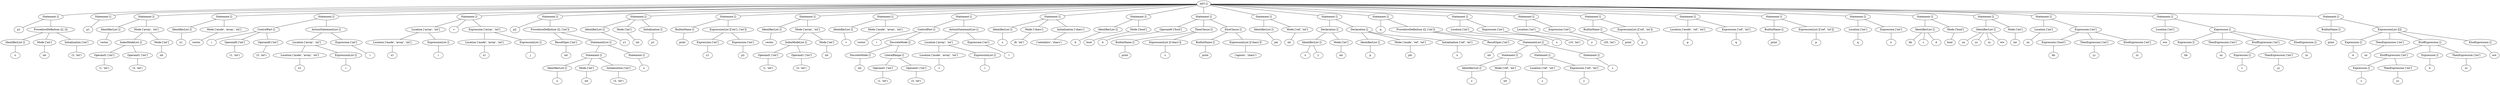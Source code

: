 graph G {
62367560 [label="AST []"];
54612152 [label="AST []"];
62367560 -- 54612152;
54612152 [label="Statement []"];
13013229926166893282 [label=p1];
54612152 -- 13013229926166893282;
54681496 [label="Statement []"];
54612152 -- 54681496;
54681496 [label="ProcedureDefinition ([], [])"];
50398544 [label="ProcedureDefinition ([], [])"];
54681496 -- 50398544;
50398544 [label="IdentifierList []"];
12007175687349598601 [label=x];
50398544 -- 12007175687349598601;
54680432 [label="ProcedureDefinition ([], [])"];
54681496 -- 54680432;
54680432 [label="Mode ['int']"];
10971504086857203157 [label=int];
54680432 -- 10971504086857203157;
54681216 [label="ProcedureDefinition ([], [])"];
54681496 -- 54681216;
54681216 [label="Initialization ['int']"];
10809103561374466104 [label="(3, 'int')"];
54681216 -- 10809103561374466104;
50804160 [label="AST []"];
62367560 -- 50804160;
50804160 [label="Statement []"];
12722537945669172243 [label=p1];
50804160 -- 12722537945669172243;
54681328 [label="AST []"];
62367560 -- 54681328;
54681328 [label="Statement []"];
50803712 [label="Statement []"];
54681328 -- 50803712;
50803712 [label="IdentifierList []"];
12555895596207005814 [label=vector];
50803712 -- 12555895596207005814;
54687392 [label="Statement []"];
54681328 -- 54687392;
54687392 [label="Mode ['array', 'int']"];
54687112 [label="Mode ['array', 'int']"];
54687392 -- 54687112;
54687112 [label="IndexModeList []"];
54686384 [label="IndexModeList []"];
54687112 -- 54686384;
54686384 [label="Operand1 ['int']"];
12057072693065684762 [label="(1, 'int')"];
54686384 -- 12057072693065684762;
54686944 [label="IndexModeList []"];
54687112 -- 54686944;
54686944 [label="Operand1 ['int']"];
12983926053533818520 [label="(3, 'int')"];
54686944 -- 12983926053533818520;
54687056 [label="Mode ['array', 'int']"];
54687392 -- 54687056;
54687056 [label="Mode ['int']"];
11703990390136667173 [label=int];
54687056 -- 11703990390136667173;
54686720 [label="AST []"];
62367560 -- 54686720;
54686720 [label="Statement []"];
54681272 [label="Statement []"];
54686720 -- 54681272;
54681272 [label="IdentifierList []"];
10198082944814234791 [label=x1];
54681272 -- 10198082944814234791;
54686104 [label="Statement []"];
54686720 -- 54686104;
54686104 [label="Mode ['mode', 'array', 'int']"];
11360878322881730537 [label=vector];
54686104 -- 11360878322881730537;
54687784 [label="AST []"];
62367560 -- 54687784;
54687784 [label="Statement []"];
54687952 [label="Statement []"];
54687784 -- 54687952;
54687952 [label="ControlPart []"];
12413239643571418663 [label=i];
54687952 -- 12413239643571418663;
54688344 [label="ControlPart []"];
54687952 -- 54688344;
54688344 [label="Operand0 ['int']"];
10765700445610533643 [label="(1, 'int')"];
54688344 -- 10765700445610533643;
54688848 [label="ControlPart []"];
54687952 -- 54688848;
54688848 [label="Operand0 ['int']"];
12056952911004002666 [label="(3, 'int')"];
54688848 -- 12056952911004002666;
54689128 [label="Statement []"];
54687784 -- 54689128;
54689128 [label="ActionStatementList []"];
54687336 [label="ActionStatementList []"];
54689128 -- 54687336;
54687336 [label="Location ['array', 'int']"];
53322808 [label="Location ['array', 'int']"];
54687336 -- 53322808;
53322808 [label="Location ['mode', 'array', 'int']"];
13176716449511320664 [label=x1];
53322808 -- 13176716449511320664;
54689408 [label="Location ['array', 'int']"];
54687336 -- 54689408;
54689408 [label="ExpressionList []"];
10448779245239515718 [label=i];
54689408 -- 10448779245239515718;
54693960 [label="ActionStatementList []"];
54689128 -- 54693960;
54693960 [label="Expression ['int']"];
13426274937341688729 [label=i];
54693960 -- 13426274937341688729;
54696312 [label="AST []"];
62367560 -- 54696312;
54696312 [label="Statement []"];
54694408 [label="Statement []"];
54696312 -- 54694408;
54694408 [label="Location ['array', 'int']"];
54685880 [label="Location ['array', 'int']"];
54694408 -- 54685880;
54685880 [label="Location ['mode', 'array', 'int']"];
10990309056766106231 [label=x1];
54685880 -- 10990309056766106231;
54694800 [label="Location ['array', 'int']"];
54694408 -- 54694800;
54694800 [label="ExpressionList []"];
13540806756273861354 [label=i];
54694800 -- 13540806756273861354;
11210029561439664331 [label="+"];
54696312 -- 11210029561439664331;
54696032 [label="Statement []"];
54696312 -- 54696032;
54696032 [label="Expression ['array', 'int']"];
54694968 [label="Expression ['array', 'int']"];
54696032 -- 54694968;
54694968 [label="Location ['mode', 'array', 'int']"];
13361889335026053973 [label=x1];
54694968 -- 13361889335026053973;
54695696 [label="Expression ['array', 'int']"];
54696032 -- 54695696;
54695696 [label="ExpressionList []"];
9505391696239923760 [label=j];
54695696 -- 9505391696239923760;
54696368 [label="AST []"];
62367560 -- 54696368;
54696368 [label="Statement []"];
13086617945967168352 [label=p2];
54696368 -- 13086617945967168352;
54694184 [label="Statement []"];
54696368 -- 54694184;
54694184 [label="ProcedureDefinition ([], ['int'])"];
54696424 [label="ProcedureDefinition ([], ['int'])"];
54694184 -- 54696424;
54696424 [label="ResultSpec ['int']"];
12154791614951600476 [label=int];
54696424 -- 12154791614951600476;
55145136 [label="ProcedureDefinition ([], ['int'])"];
54694184 -- 55145136;
55145136 [label="StatementList []"];
54697264 [label="StatementList []"];
55145136 -- 54697264;
54697264 [label="Statement []"];
55018664 [label="Statement []"];
54697264 -- 55018664;
55018664 [label="IdentifierList []"];
12790974284405851501 [label=x];
55018664 -- 12790974284405851501;
54697040 [label="Statement []"];
54697264 -- 54697040;
54697040 [label="Mode ['int']"];
13545832629311967942 [label=int];
54697040 -- 13545832629311967942;
55145024 [label="Statement []"];
54697264 -- 55145024;
55145024 [label="Initialization ['int']"];
13552771790971305693 [label="(3, 'int')"];
55145024 -- 13552771790971305693;
55145920 [label="StatementList []"];
55145136 -- 55145920;
55145920 [label="Statement []"];
10697976790077698657 [label=x];
55145920 -- 10697976790077698657;
55146312 [label="AST []"];
62367560 -- 55146312;
55146312 [label="Statement []"];
54696144 [label="Statement []"];
55146312 -- 54696144;
54696144 [label="IdentifierList []"];
12899866613782447548 [label=y1];
54696144 -- 12899866613782447548;
55146144 [label="Statement []"];
55146312 -- 55146144;
55146144 [label="Mode ['int']"];
11375397664589191640 [label=int];
55146144 -- 11375397664589191640;
55146704 [label="Statement []"];
55146312 -- 55146704;
55146704 [label="Initialization []"];
11915042611835307151 [label=p1];
55146704 -- 11915042611835307151;
55146760 [label="AST []"];
62367560 -- 55146760;
55146760 [label="Statement []"];
54696480 [label="Statement []"];
55146760 -- 54696480;
54696480 [label="BuiltinName []"];
12697091280662718866 [label=print];
54696480 -- 12697091280662718866;
55148048 [label="Statement []"];
55146760 -- 55148048;
55148048 [label="ExpressionList [['int'], ['int']]"];
55147264 [label="ExpressionList [['int'], ['int']]"];
55148048 -- 55147264;
55147264 [label="Expression ['int']"];
10445465445276011165 [label=y1];
55147264 -- 10445465445276011165;
55147992 [label="ExpressionList [['int'], ['int']]"];
55148048 -- 55147992;
55147992 [label="Expression ['int']"];
9681255313824904826 [label=p2];
55147992 -- 9681255313824904826;
55148104 [label="AST []"];
62367560 -- 55148104;
55148104 [label="Statement []"];
55148384 [label="Statement []"];
55148104 -- 55148384;
55148384 [label="IdentifierList []"];
9278506491321124719 [label=vector];
55148384 -- 9278506491321124719;
62797080 [label="Statement []"];
55148104 -- 62797080;
62797080 [label="Mode ['array', 'int']"];
62796744 [label="Mode ['array', 'int']"];
62797080 -- 62796744;
62796744 [label="IndexModeList []"];
62796128 [label="IndexModeList []"];
62796744 -- 62796128;
62796128 [label="Operand1 ['int']"];
13308010508923887648 [label="(1, 'int')"];
62796128 -- 13308010508923887648;
62796576 [label="IndexModeList []"];
62796744 -- 62796576;
62796576 [label="Operand1 ['int']"];
9481741227732421096 [label="(3, 'int')"];
62796576 -- 9481741227732421096;
62796856 [label="Mode ['array', 'int']"];
62797080 -- 62796856;
62796856 [label="Mode ['int']"];
13544219066631836687 [label=int];
62796856 -- 13544219066631836687;
55080496 [label="AST []"];
62367560 -- 55080496;
55080496 [label="Statement []"];
55148160 [label="Statement []"];
55080496 -- 55148160;
55148160 [label="IdentifierList []"];
9269554047324632506 [label=v];
55148160 -- 9269554047324632506;
62795960 [label="Statement []"];
55080496 -- 62795960;
62795960 [label="Mode ['mode', 'array', 'int']"];
13470491024264999169 [label=vector];
62795960 -- 13470491024264999169;
62797416 [label="AST []"];
62367560 -- 62797416;
62797416 [label="Statement []"];
62797584 [label="Statement []"];
62797416 -- 62797584;
62797584 [label="ControlPart []"];
13783258024398729074 [label=i];
62797584 -- 13783258024398729074;
62797360 [label="ControlPart []"];
62797584 -- 62797360;
62797360 [label="DiscreteMode []"];
55147768 [label="DiscreteMode []"];
62797360 -- 55147768;
55147768 [label="DiscreteMode []"];
9776557164272986371 [label=int];
55147768 -- 9776557164272986371;
62798760 [label="DiscreteMode []"];
62797360 -- 62798760;
62798760 [label="LiteralRange []"];
62798256 [label="LiteralRange []"];
62798760 -- 62798256;
62798256 [label="Operand1 ['int']"];
9852655717240309294 [label="(1, 'int')"];
62798256 -- 9852655717240309294;
62798704 [label="LiteralRange []"];
62798760 -- 62798704;
62798704 [label="Operand1 ['int']"];
11116092228398659766 [label="(3, 'int')"];
62798704 -- 11116092228398659766;
62799040 [label="Statement []"];
62797416 -- 62799040;
62799040 [label="ActionStatementList []"];
62797024 [label="ActionStatementList []"];
62799040 -- 62797024;
62797024 [label="Location ['array', 'int']"];
62797696 [label="Location ['array', 'int']"];
62797024 -- 62797696;
62797696 [label="Location ['mode', 'array', 'int']"];
10367673742094019777 [label=v];
62797696 -- 10367673742094019777;
62799320 [label="Location ['array', 'int']"];
62797024 -- 62799320;
62799320 [label="ExpressionList []"];
11574913517835363692 [label=i];
62799320 -- 11574913517835363692;
62799824 [label="ActionStatementList []"];
62799040 -- 62799824;
62799824 [label="Expression ['int']"];
11203002552299223324 [label=i];
62799824 -- 11203002552299223324;
62804152 [label="AST []"];
62367560 -- 62804152;
62804152 [label="Statement []"];
62796968 [label="Statement []"];
62804152 -- 62796968;
62796968 [label="IdentifierList []"];
13016913213236358596 [label=s];
62796968 -- 13016913213236358596;
62804376 [label="Statement []"];
62804152 -- 62804376;
62804376 [label="Mode ['chars']"];
10452768425024194201 [label="(8, 'int')"];
62804376 -- 10452768425024194201;
62805104 [label="Statement []"];
62804152 -- 62805104;
62805104 [label="Initialization ['chars']"];
12993710064756880254 [label="('setembro', 'chars')"];
62805104 -- 12993710064756880254;
62805328 [label="AST []"];
62367560 -- 62805328;
62805328 [label="Statement []"];
62798984 [label="Statement []"];
62805328 -- 62798984;
62798984 [label="IdentifierList []"];
10441304706133010685 [label=b];
62798984 -- 10441304706133010685;
62805440 [label="Statement []"];
62805328 -- 62805440;
62805440 [label="Mode ['bool']"];
9627319290248870862 [label=bool];
62805440 -- 9627319290248870862;
62805720 [label="AST []"];
62367560 -- 62805720;
62805720 [label="Statement []"];
62806000 [label="Statement []"];
62805720 -- 62806000;
62806000 [label="Operand0 ['bool']"];
10320937348537355859 [label=b];
62806000 -- 10320937348537355859;
62806952 [label="Statement []"];
62805720 -- 62806952;
62806952 [label="ThenClause []"];
62806056 [label="ThenClause []"];
62806952 -- 62806056;
62806056 [label="BuiltinName []"];
11770154193684383886 [label=print];
62806056 -- 11770154193684383886;
62806840 [label="ThenClause []"];
62806952 -- 62806840;
62806840 [label="ExpressionList [['chars']]"];
10622663013809070660 [label=s];
62806840 -- 10622663013809070660;
62804880 [label="Statement []"];
62805720 -- 62804880;
62804880 [label="ElseClause []"];
62805888 [label="ElseClause []"];
62804880 -- 62805888;
62805888 [label="BuiltinName []"];
10177112354493060087 [label=print];
62805888 -- 10177112354493060087;
62807960 [label="ElseClause []"];
62804880 -- 62807960;
62807960 [label="ExpressionList [['chars']]"];
9863240654622657737 [label="('agosto', 'chars')"];
62807960 -- 9863240654622657737;
62816440 [label="AST []"];
62367560 -- 62816440;
62816440 [label="Statement []"];
62805552 [label="Statement []"];
62816440 -- 62805552;
62805552 [label="IdentifierList []"];
13260394157058997501 [label=ptr];
62805552 -- 13260394157058997501;
62816328 [label="Statement []"];
62816440 -- 62816328;
62816328 [label="Mode ['ref', 'int']"];
13290452902842789715 [label=int];
62816328 -- 13290452902842789715;
62817168 [label="AST []"];
62367560 -- 62817168;
62817168 [label="Statement []"];
62816944 [label="Statement []"];
62817168 -- 62816944;
62816944 [label="Declaration []"];
62817224 [label="Declaration []"];
62816944 -- 62817224;
62817224 [label="IdentifierList []"];
13447693678301893658 [label=x];
62817224 -- 13447693678301893658;
10243922852658749788 [label=y];
62817224 -- 10243922852658749788;
62820080 [label="Declaration []"];
62816944 -- 62820080;
62820080 [label="Mode ['int']"];
9796681890908831569 [label=int];
62820080 -- 9796681890908831569;
62878384 [label="Statement []"];
62817168 -- 62878384;
62878384 [label="Declaration []"];
62878160 [label="Declaration []"];
62878384 -- 62878160;
62878160 [label="IdentifierList []"];
12839581417208169733 [label=p];
62878160 -- 12839581417208169733;
62807064 [label="Declaration []"];
62878384 -- 62807064;
62807064 [label="Mode ['mode', 'ref', 'int']"];
12754703046957220084 [label=ptr];
62807064 -- 12754703046957220084;
62878888 [label="Declaration []"];
62878384 -- 62878888;
62878888 [label="Initialization ['ref', 'int']"];
13453532753269817426 [label=x];
62878888 -- 13453532753269817426;
62879112 [label="AST []"];
62367560 -- 62879112;
62879112 [label="Statement []"];
12167004883730575877 [label=q];
62879112 -- 12167004883730575877;
62879560 [label="Statement []"];
62879112 -- 62879560;
62879560 [label="ProcedureDefinition ([], ['int'])"];
62878944 [label="ProcedureDefinition ([], ['int'])"];
62879560 -- 62878944;
62878944 [label="ResultSpec ['int']"];
9882088937639425680 [label=int];
62878944 -- 9882088937639425680;
62880792 [label="ProcedureDefinition ([], ['int'])"];
62879560 -- 62880792;
62880792 [label="StatementList []"];
62879896 [label="StatementList []"];
62880792 -- 62879896;
62879896 [label="Statement []"];
62879952 [label="Statement []"];
62879896 -- 62879952;
62879952 [label="IdentifierList []"];
11515585453726801372 [label=z];
62879952 -- 11515585453726801372;
62880008 [label="Statement []"];
62879896 -- 62880008;
62880008 [label="Mode ['ref', 'int']"];
9298655400312737759 [label=int];
62880008 -- 9298655400312737759;
62880904 [label="StatementList []"];
62880792 -- 62880904;
62880904 [label="Statement []"];
62880176 [label="Statement []"];
62880904 -- 62880176;
62880176 [label="Location ['ref', 'int']"];
12069671319368947753 [label=z];
62880176 -- 12069671319368947753;
62880680 [label="Statement []"];
62880904 -- 62880680;
62880680 [label="Expression ['ref', 'int']"];
12110949640450869578 [label=y];
62880680 -- 12110949640450869578;
62881688 [label="StatementList []"];
62880792 -- 62881688;
62881688 [label="Statement []"];
13077013438552343452 [label=z];
62881688 -- 13077013438552343452;
62879000 [label="AST []"];
62367560 -- 62879000;
62879000 [label="Statement []"];
62817112 [label="Statement []"];
62879000 -- 62817112;
62817112 [label="Location ['int']"];
11395198440346562238 [label=x];
62817112 -- 11395198440346562238;
62881576 [label="Statement []"];
62879000 -- 62881576;
62881576 [label="Expression ['int']"];
12599596078150741025 [label="(10, 'int')"];
62881576 -- 12599596078150741025;
62886912 [label="AST []"];
62367560 -- 62886912;
62886912 [label="Statement []"];
62878664 [label="Statement []"];
62886912 -- 62878664;
62878664 [label="Location ['int']"];
9335431355332545001 [label=y];
62878664 -- 9335431355332545001;
62886688 [label="Statement []"];
62886912 -- 62886688;
62886688 [label="Expression ['int']"];
11882210943684179194 [label="(20, 'int')"];
62886688 -- 11882210943684179194;
62887024 [label="AST []"];
62367560 -- 62887024;
62887024 [label="Statement []"];
62879056 [label="Statement []"];
62887024 -- 62879056;
62879056 [label="BuiltinName []"];
11155870439553621843 [label=print];
62879056 -- 11155870439553621843;
62924952 [label="Statement []"];
62887024 -- 62924952;
62924952 [label="ExpressionList [['ref', 'int']]"];
10125206741875563149 [label=p];
62924952 -- 10125206741875563149;
63156688 [label="AST []"];
62367560 -- 63156688;
63156688 [label="Statement []"];
62886408 [label="Statement []"];
63156688 -- 62886408;
62886408 [label="Location ['mode', 'ref', 'int']"];
12464208650933430206 [label=p];
62886408 -- 12464208650933430206;
63156912 [label="Statement []"];
63156688 -- 63156912;
63156912 [label="Expression ['ref', 'int']"];
9351187218980451377 [label=q];
63156912 -- 9351187218980451377;
63156576 [label="AST []"];
62367560 -- 63156576;
63156576 [label="Statement []"];
63157584 [label="Statement []"];
63156576 -- 63157584;
63157584 [label="BuiltinName []"];
13188792078461385126 [label=print];
63157584 -- 13188792078461385126;
63151912 [label="Statement []"];
63156576 -- 63151912;
63151912 [label="ExpressionList [['ref', 'int']]"];
11034184951532817329 [label=p];
63151912 -- 11034184951532817329;
63150792 [label="AST []"];
62367560 -- 63150792;
63150792 [label="Statement []"];
63151464 [label="Statement []"];
63150792 -- 63151464;
63151464 [label="Location ['int']"];
13236675834696006930 [label=q];
63151464 -- 13236675834696006930;
63151016 [label="Statement []"];
63150792 -- 63151016;
63151016 [label="Expression ['int']"];
9460572418824313115 [label=x];
63151016 -- 9460572418824313115;
63150680 [label="AST []"];
62367560 -- 63150680;
63150680 [label="Statement []"];
63150288 [label="Statement []"];
63150680 -- 63150288;
63150288 [label="IdentifierList []"];
12731900873129421764 [label=bb];
63150288 -- 12731900873129421764;
12255939802741100853 [label=c];
63150288 -- 12255939802741100853;
10896944224584464635 [label=d];
63150288 -- 10896944224584464635;
63150232 [label="Statement []"];
63150680 -- 63150232;
63150232 [label="Mode ['bool']"];
10172530905071956999 [label=bool];
63150232 -- 10172530905071956999;
63150120 [label="AST []"];
62367560 -- 63150120;
63150120 [label="Statement []"];
63149952 [label="Statement []"];
63150120 -- 63149952;
63149952 [label="IdentifierList []"];
11199595394627296059 [label=xx];
63149952 -- 11199595394627296059;
12043119391742390986 [label=yy];
63149952 -- 12043119391742390986;
11811029637790929471 [label=zz];
63149952 -- 11811029637790929471;
10069142261193777021 [label=ww];
63149952 -- 10069142261193777021;
63149504 [label="Statement []"];
63150120 -- 63149504;
63149504 [label="Mode ['int']"];
12697992242509483589 [label=int];
63149504 -- 12697992242509483589;
63148720 [label="AST []"];
62367560 -- 63148720;
63148720 [label="Statement []"];
63150904 [label="Statement []"];
63148720 -- 63150904;
63150904 [label="Location ['int']"];
13475017722608237204 [label=xx];
63150904 -- 13475017722608237204;
63149392 [label="Statement []"];
63148720 -- 63149392;
63149392 [label="Expression ['int']"];
63148832 [label="Expression ['int']"];
63149392 -- 63148832;
63148832 [label="Expression ['bool']"];
10006655990124134704 [label=bb];
63148832 -- 10006655990124134704;
63148160 [label="Expression ['int']"];
63149392 -- 63148160;
63148160 [label="ThenExpression ['int']"];
13328086009305633054 [label=yy];
63148160 -- 13328086009305633054;
62367616 [label="Expression ['int']"];
63149392 -- 62367616;
62367616 [label="ElseExpression ['int']"];
9652491368354044602 [label=zz];
62367616 -- 9652491368354044602;
62366104 [label="AST []"];
62367560 -- 62366104;
62366104 [label="Statement []"];
63151800 [label="Statement []"];
62366104 -- 63151800;
63151800 [label="Location ['int']"];
11856607562482969428 [label=ww];
63151800 -- 11856607562482969428;
63135640 [label="Statement []"];
62366104 -- 63135640;
63135640 [label="Expression []"];
62366944 [label="Expression []"];
63135640 -- 62366944;
62366944 [label="Expression []"];
9948480287582346705 [label=bb];
62366944 -- 9948480287582346705;
62366216 [label="Expression []"];
63135640 -- 62366216;
62366216 [label="ThenExpression ['int']"];
10930767900894396643 [label=xx];
62366216 -- 10930767900894396643;
62365936 [label="Expression []"];
63135640 -- 62365936;
62365936 [label="ElsifExpression ['int']"];
62365824 [label="ElsifExpression ['int']"];
62365936 -- 62365824;
62365824 [label="Expression []"];
12339213478833540814 [label=c];
62365824 -- 12339213478833540814;
62439608 [label="ElsifExpression ['int']"];
62365936 -- 62439608;
62439608 [label="ThenExpression ['int']"];
11491794715825865672 [label=yy];
62439608 -- 11491794715825865672;
62440560 [label="Expression []"];
63135640 -- 62440560;
62440560 [label="ElseExpression []"];
13551712761959855824 [label=zz];
62440560 -- 13551712761959855824;
62439944 [label="AST []"];
62367560 -- 62439944;
62439944 [label="Statement []"];
62367392 [label="Statement []"];
62439944 -- 62367392;
62367392 [label="BuiltinName []"];
13740693586751764936 [label=print];
62367392 -- 13740693586751764936;
62441344 [label="Statement []"];
62439944 -- 62441344;
62441344 [label="ExpressionList [[]]"];
62441232 [label="ExpressionList [[]]"];
62441344 -- 62441232;
62441232 [label="Expression []"];
12605792436244299567 [label=d];
62441232 -- 12605792436244299567;
62441904 [label="ExpressionList [[]]"];
62441344 -- 62441904;
62441904 [label="ThenExpression ['int']"];
11699696025694259468 [label=xx];
62441904 -- 11699696025694259468;
62477648 [label="ExpressionList [[]]"];
62441344 -- 62477648;
62477648 [label="ElsifExpression []"];
62442184 [label="ElsifExpression []"];
62477648 -- 62442184;
62442184 [label="ElsifExpression ['int']"];
62476808 [label="ElsifExpression ['int']"];
62442184 -- 62476808;
62476808 [label="Expression []"];
13720870506553944298 [label=c];
62476808 -- 13720870506553944298;
62477424 [label="ElsifExpression ['int']"];
62442184 -- 62477424;
62477424 [label="ThenExpression ['int']"];
10472339489408903188 [label=yy];
62477424 -- 10472339489408903188;
62477760 [label="ElsifExpression []"];
62477648 -- 62477760;
62477760 [label="Expression []"];
13085397354378502078 [label=b];
62477760 -- 13085397354378502078;
62478432 [label="ElsifExpression []"];
62477648 -- 62478432;
62478432 [label="ThenExpression ['int']"];
11466761295820247436 [label=zz];
62478432 -- 11466761295820247436;
62478824 [label="ExpressionList [[]]"];
62441344 -- 62478824;
62478824 [label="ElseExpression []"];
12979884398287852775 [label=ww];
62478824 -- 12979884398287852775;
}
